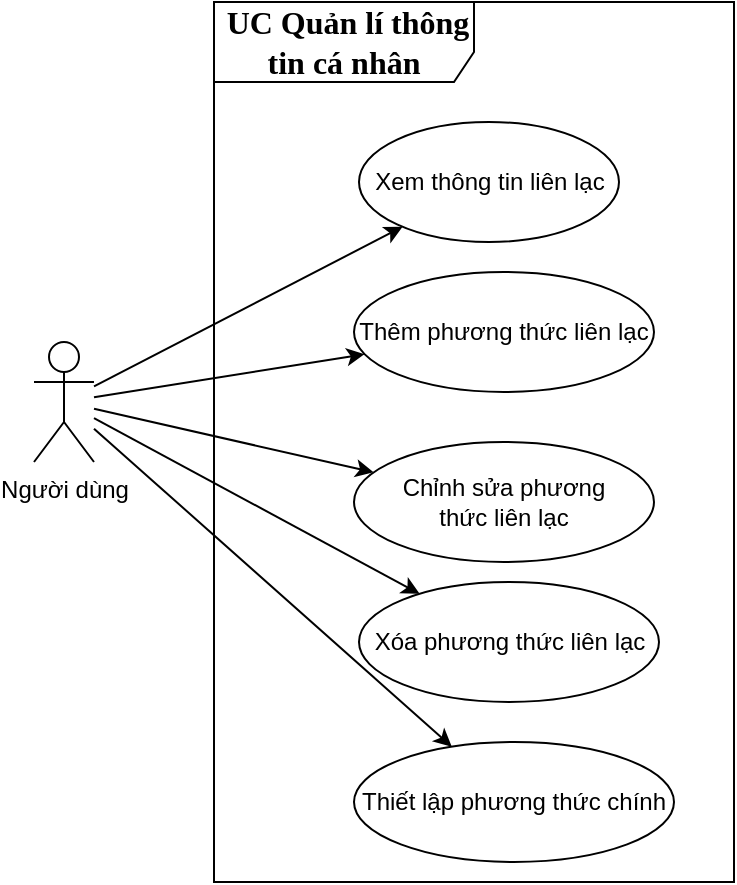 <mxfile version="27.1.4">
  <diagram name="Page-1" id="a37rwZKva4znCF6VoOHY">
    <mxGraphModel dx="778" dy="514" grid="1" gridSize="10" guides="1" tooltips="1" connect="1" arrows="1" fold="1" page="1" pageScale="1" pageWidth="850" pageHeight="1100" math="0" shadow="0">
      <root>
        <mxCell id="0" />
        <mxCell id="1" parent="0" />
        <mxCell id="IcCndtMi79gkeKu60ZV5-1" value="Người dùng" style="shape=umlActor;verticalLabelPosition=bottom;verticalAlign=top;html=1;outlineConnect=0;" vertex="1" parent="1">
          <mxGeometry x="360" y="380" width="30" height="60" as="geometry" />
        </mxCell>
        <mxCell id="IcCndtMi79gkeKu60ZV5-2" value="Xem thông tin liên lạc" style="ellipse;whiteSpace=wrap;html=1;" vertex="1" parent="1">
          <mxGeometry x="522.5" y="270" width="130" height="60" as="geometry" />
        </mxCell>
        <mxCell id="IcCndtMi79gkeKu60ZV5-3" value="Thêm phương thức liên lạc" style="ellipse;whiteSpace=wrap;html=1;" vertex="1" parent="1">
          <mxGeometry x="520" y="345" width="150" height="60" as="geometry" />
        </mxCell>
        <mxCell id="IcCndtMi79gkeKu60ZV5-4" value="Chỉnh sửa phương thức&amp;nbsp;liên lạc" style="ellipse;whiteSpace=wrap;html=1;" vertex="1" parent="1">
          <mxGeometry x="520" y="430" width="150" height="60" as="geometry" />
        </mxCell>
        <mxCell id="IcCndtMi79gkeKu60ZV5-5" value="" style="endArrow=classic;html=1;rounded=0;" edge="1" parent="1" source="IcCndtMi79gkeKu60ZV5-1" target="IcCndtMi79gkeKu60ZV5-2">
          <mxGeometry width="50" height="50" relative="1" as="geometry">
            <mxPoint x="720" y="370" as="sourcePoint" />
            <mxPoint x="770" y="320" as="targetPoint" />
          </mxGeometry>
        </mxCell>
        <mxCell id="IcCndtMi79gkeKu60ZV5-6" value="" style="endArrow=classic;html=1;rounded=0;" edge="1" parent="1" source="IcCndtMi79gkeKu60ZV5-1" target="IcCndtMi79gkeKu60ZV5-3">
          <mxGeometry width="50" height="50" relative="1" as="geometry">
            <mxPoint x="720" y="370" as="sourcePoint" />
            <mxPoint x="770" y="320" as="targetPoint" />
          </mxGeometry>
        </mxCell>
        <mxCell id="IcCndtMi79gkeKu60ZV5-7" value="" style="endArrow=classic;html=1;rounded=0;" edge="1" parent="1" source="IcCndtMi79gkeKu60ZV5-1" target="IcCndtMi79gkeKu60ZV5-4">
          <mxGeometry width="50" height="50" relative="1" as="geometry">
            <mxPoint x="720" y="370" as="sourcePoint" />
            <mxPoint x="770" y="320" as="targetPoint" />
          </mxGeometry>
        </mxCell>
        <mxCell id="IcCndtMi79gkeKu60ZV5-8" value="&lt;font face=&quot;Times New Roman, serif&quot;&gt;&lt;span style=&quot;font-size: 16px;&quot;&gt;&lt;b&gt;&amp;nbsp;UC Quản lí thông tin cá nhân&lt;/b&gt;&lt;/span&gt;&lt;/font&gt;" style="shape=umlFrame;whiteSpace=wrap;html=1;pointerEvents=0;width=130;height=40;align=center;" vertex="1" parent="1">
          <mxGeometry x="450" y="210" width="260" height="440" as="geometry" />
        </mxCell>
        <mxCell id="IcCndtMi79gkeKu60ZV5-9" value="Xóa phương thức liên lạc" style="ellipse;whiteSpace=wrap;html=1;" vertex="1" parent="1">
          <mxGeometry x="522.5" y="500" width="150" height="60" as="geometry" />
        </mxCell>
        <mxCell id="IcCndtMi79gkeKu60ZV5-10" value="Thiết lập phương thức chính" style="ellipse;whiteSpace=wrap;html=1;" vertex="1" parent="1">
          <mxGeometry x="520" y="580" width="160" height="60" as="geometry" />
        </mxCell>
        <mxCell id="IcCndtMi79gkeKu60ZV5-11" value="" style="endArrow=classic;html=1;rounded=0;" edge="1" parent="1" source="IcCndtMi79gkeKu60ZV5-1" target="IcCndtMi79gkeKu60ZV5-9">
          <mxGeometry width="50" height="50" relative="1" as="geometry">
            <mxPoint x="410" y="410" as="sourcePoint" />
            <mxPoint x="550" y="442" as="targetPoint" />
          </mxGeometry>
        </mxCell>
        <mxCell id="IcCndtMi79gkeKu60ZV5-12" value="" style="endArrow=classic;html=1;rounded=0;" edge="1" parent="1" source="IcCndtMi79gkeKu60ZV5-1" target="IcCndtMi79gkeKu60ZV5-10">
          <mxGeometry width="50" height="50" relative="1" as="geometry">
            <mxPoint x="450" y="440" as="sourcePoint" />
            <mxPoint x="590" y="472" as="targetPoint" />
          </mxGeometry>
        </mxCell>
      </root>
    </mxGraphModel>
  </diagram>
</mxfile>
